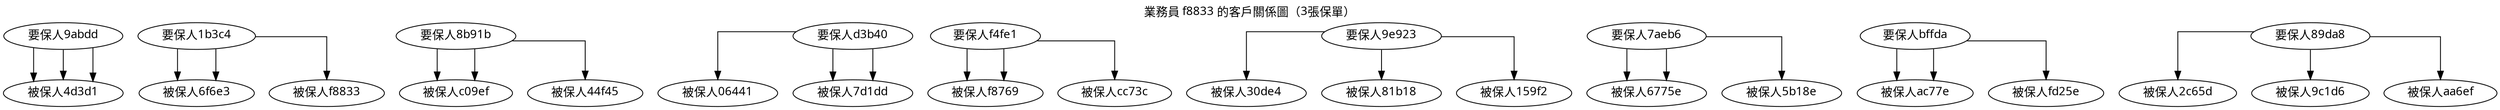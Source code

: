 digraph G {
graph [fontname="Tahoma"];
labelloc="t";
label="業務員 f8833 的客戶關係圖（3張保單）";
splines=ortho;
node [height=0.1,fontname="Tahoma"];
"要保人9abdd" -> "被保人4d3d1" [len=2.0];
"要保人9abdd" -> "被保人4d3d1" [len=2.0];
"要保人9abdd" -> "被保人4d3d1" [len=2.0];
"要保人1b3c4" -> "被保人6f6e3" [len=2.0];
"要保人1b3c4" -> "被保人f8833" [len=2.0];
"要保人1b3c4" -> "被保人6f6e3" [len=2.0];
"要保人8b91b" -> "被保人c09ef" [len=2.0];
"要保人8b91b" -> "被保人c09ef" [len=2.0];
"要保人8b91b" -> "被保人44f45" [len=2.0];
"要保人d3b40" -> "被保人06441" [len=2.0];
"要保人d3b40" -> "被保人7d1dd" [len=2.0];
"要保人d3b40" -> "被保人7d1dd" [len=2.0];
"要保人f4fe1" -> "被保人f8769" [len=2.0];
"要保人f4fe1" -> "被保人f8769" [len=2.0];
"要保人f4fe1" -> "被保人cc73c" [len=2.0];
"要保人9e923" -> "被保人30de4" [len=2.0];
"要保人9e923" -> "被保人81b18" [len=2.0];
"要保人9e923" -> "被保人159f2" [len=2.0];
"要保人7aeb6" -> "被保人6775e" [len=2.0];
"要保人7aeb6" -> "被保人6775e" [len=2.0];
"要保人7aeb6" -> "被保人5b18e" [len=2.0];
"要保人bffda" -> "被保人ac77e" [len=2.0];
"要保人bffda" -> "被保人fd25e" [len=2.0];
"要保人bffda" -> "被保人ac77e" [len=2.0];
"要保人89da8" -> "被保人2c65d" [len=2.0];
"要保人89da8" -> "被保人9c1d6" [len=2.0];
"要保人89da8" -> "被保人aa6ef" [len=2.0];
}
